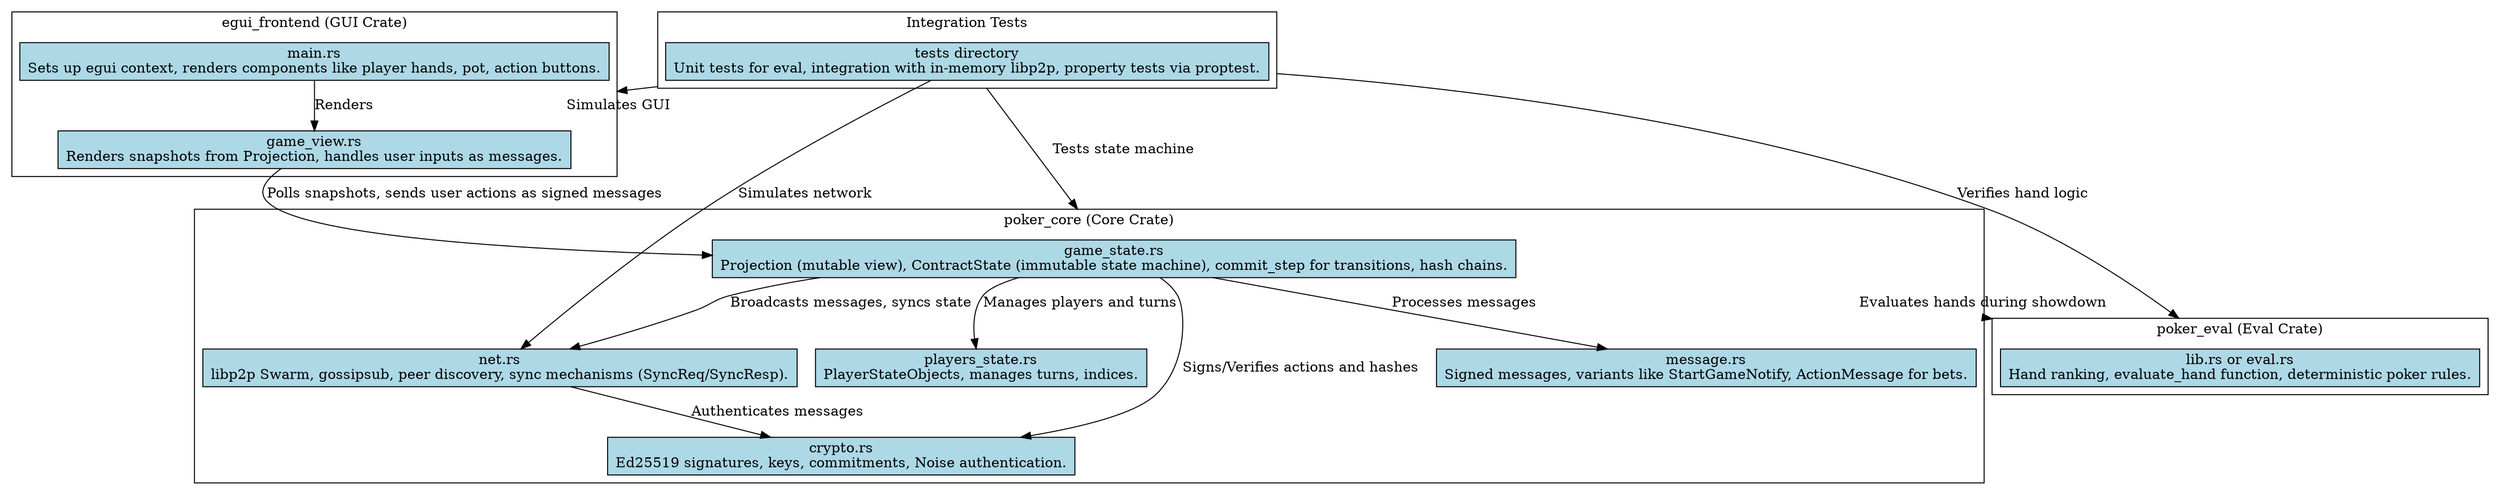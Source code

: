 digraph G {
compound=true;
node [shape=box, style=filled, fillcolor=lightblue];
edge [arrowhead=normal];
subgraph cluster_egui_frontend {
label = "egui_frontend (GUI Crate)";
color = black;
GUI_Main [label="main.rs\nSets up egui context, renders components like player hands, pot, action buttons."];
Game_View [label="game_view.rs\nRenders snapshots from Projection, handles user inputs as messages."];
}
subgraph cluster_poker_core {
label = "poker_core (Core Crate)";
color = black;
Game_State [label="game_state.rs\nProjection (mutable view), ContractState (immutable state machine), commit_step for transitions, hash chains."];
Message [label="message.rs\nSigned messages, variants like StartGameNotify, ActionMessage for bets."];
Players_State [label="players_state.rs\nPlayerStateObjects, manages turns, indices."];
Net [label="net.rs\nlibp2p Swarm, gossipsub, peer discovery, sync mechanisms (SyncReq/SyncResp)."];
Crypto [label="crypto.rs\nEd25519 signatures, keys, commitments, Noise authentication."];
}
subgraph cluster_poker_eval {
label = "poker_eval (Eval Crate)";
color = black;
Eval [label="lib.rs or eval.rs\nHand ranking, evaluate_hand function, deterministic poker rules."];
}
subgraph cluster_tests {
label = "Integration Tests";
color = black;
Tests [label="tests directory\nUnit tests for eval, integration with in-memory libp2p, property tests via proptest."];
}
// Interactions
GUI_Main -> Game_View [label="Renders"];
Game_View -> Game_State [label="Polls snapshots, sends user actions as signed messages"];
Game_State -> Message [label="Processes messages"];
Game_State -> Players_State [label="Manages players and turns"];
Game_State -> Net [label="Broadcasts messages, syncs state"];
Game_State -> Crypto [label="Signs/Verifies actions and hashes"];
Net -> Crypto [label="Authenticates messages"];
Game_State -> Eval [label="Evaluates hands during showdown", ltail=cluster_poker_core, lhead=cluster_poker_eval];
Tests -> Game_State [label="Tests state machine", ltail=cluster_tests, lhead=cluster_poker_core];
Tests -> Net [label="Simulates network"];
Tests -> Eval [label="Verifies hand logic", ltail=cluster_tests, lhead=cluster_poker_eval];
Tests -> Game_View [label="Simulates GUI", ltail=cluster_tests, lhead=cluster_egui_frontend];
}
